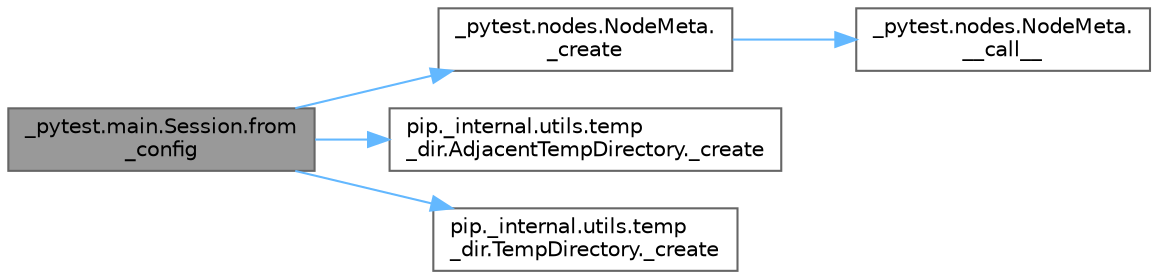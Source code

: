 digraph "_pytest.main.Session.from_config"
{
 // LATEX_PDF_SIZE
  bgcolor="transparent";
  edge [fontname=Helvetica,fontsize=10,labelfontname=Helvetica,labelfontsize=10];
  node [fontname=Helvetica,fontsize=10,shape=box,height=0.2,width=0.4];
  rankdir="LR";
  Node1 [id="Node000001",label="_pytest.main.Session.from\l_config",height=0.2,width=0.4,color="gray40", fillcolor="grey60", style="filled", fontcolor="black",tooltip=" "];
  Node1 -> Node2 [id="edge1_Node000001_Node000002",color="steelblue1",style="solid",tooltip=" "];
  Node2 [id="Node000002",label="_pytest.nodes.NodeMeta.\l_create",height=0.2,width=0.4,color="grey40", fillcolor="white", style="filled",URL="$class__pytest_1_1nodes_1_1_node_meta.html#afb3584617253319110ae632462d4ffac",tooltip=" "];
  Node2 -> Node3 [id="edge2_Node000002_Node000003",color="steelblue1",style="solid",tooltip=" "];
  Node3 [id="Node000003",label="_pytest.nodes.NodeMeta.\l__call__",height=0.2,width=0.4,color="grey40", fillcolor="white", style="filled",URL="$class__pytest_1_1nodes_1_1_node_meta.html#af0bee4eedded7e16a58b91965e3375c1",tooltip=" "];
  Node1 -> Node4 [id="edge3_Node000001_Node000004",color="steelblue1",style="solid",tooltip=" "];
  Node4 [id="Node000004",label="pip._internal.utils.temp\l_dir.AdjacentTempDirectory._create",height=0.2,width=0.4,color="grey40", fillcolor="white", style="filled",URL="$classpip_1_1__internal_1_1utils_1_1temp__dir_1_1_adjacent_temp_directory.html#ae6b339ec2dd45257d8aebe3559ef14f4",tooltip=" "];
  Node1 -> Node5 [id="edge4_Node000001_Node000005",color="steelblue1",style="solid",tooltip=" "];
  Node5 [id="Node000005",label="pip._internal.utils.temp\l_dir.TempDirectory._create",height=0.2,width=0.4,color="grey40", fillcolor="white", style="filled",URL="$classpip_1_1__internal_1_1utils_1_1temp__dir_1_1_temp_directory.html#a1fd37ecb0a9ac0b50ac7417acaca45a8",tooltip=" "];
}
